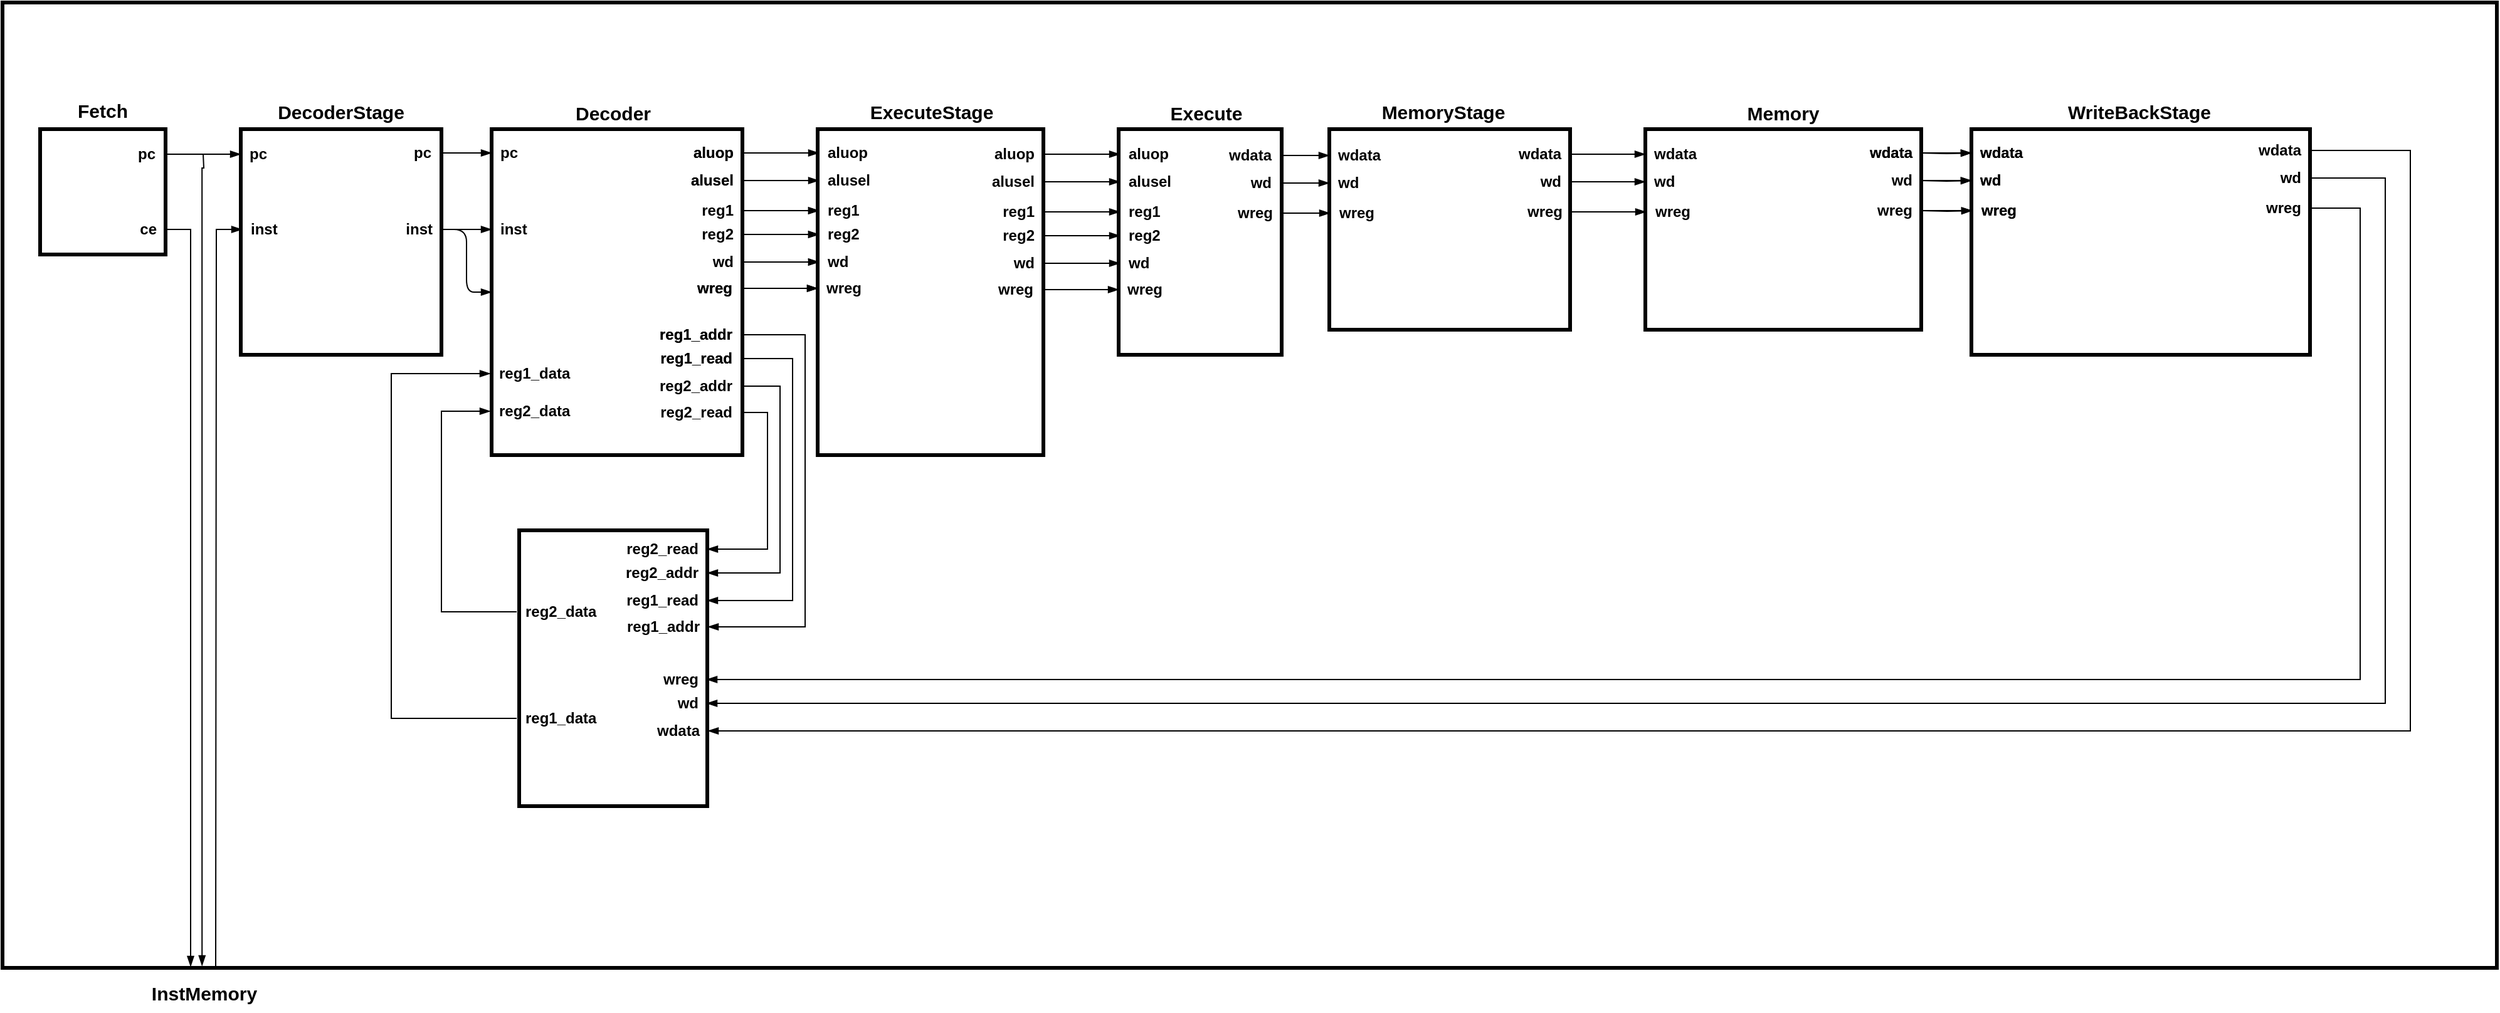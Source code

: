<mxfile>
    <diagram id="Fbh0Pr7zhVWQmWneBdYl" name="第 1 页">
        <mxGraphModel dx="1055" dy="494" grid="1" gridSize="10" guides="1" tooltips="1" connect="1" arrows="1" fold="1" page="1" pageScale="1" pageWidth="1169" pageHeight="827" background="#ffffff" math="0" shadow="0">
            <root>
                <mxCell id="0"/>
                <mxCell id="1" parent="0"/>
                <mxCell id="2" value="" style="rounded=0;whiteSpace=wrap;html=1;fillColor=none;strokeColor=#000000;strokeWidth=3;movable=0;resizable=0;rotatable=0;deletable=0;editable=0;connectable=0;" parent="1" vertex="1">
                    <mxGeometry x="50" y="19" width="1989" height="770" as="geometry"/>
                </mxCell>
                <mxCell id="3" value="" style="rounded=0;whiteSpace=wrap;html=1;fillColor=none;strokeColor=#000000;strokeWidth=3;movable=0;resizable=0;rotatable=0;deletable=0;editable=0;connectable=0;" parent="1" vertex="1">
                    <mxGeometry x="80" y="120" width="100" height="100" as="geometry"/>
                </mxCell>
                <mxCell id="4" value="" style="rounded=0;whiteSpace=wrap;html=1;strokeColor=#000000;strokeWidth=3;fillColor=none;movable=0;resizable=0;rotatable=0;deletable=0;editable=0;connectable=0;" parent="1" vertex="1">
                    <mxGeometry x="240" y="120" width="160" height="180" as="geometry"/>
                </mxCell>
                <mxCell id="46" value="" style="edgeStyle=orthogonalEdgeStyle;html=1;startArrow=blockThin;startFill=1;endArrow=none;endFill=0;" edge="1" parent="1" source="5" target="27">
                    <mxGeometry relative="1" as="geometry"/>
                </mxCell>
                <mxCell id="5" value="" style="rounded=0;whiteSpace=wrap;html=1;strokeColor=#000000;strokeWidth=3;fillColor=none;movable=0;resizable=0;rotatable=0;deletable=0;editable=0;connectable=0;" parent="1" vertex="1">
                    <mxGeometry x="440" y="120" width="200" height="260" as="geometry"/>
                </mxCell>
                <mxCell id="6" value="" style="rounded=0;whiteSpace=wrap;html=1;strokeColor=#000000;strokeWidth=3;fillColor=none;movable=0;resizable=0;rotatable=0;deletable=0;editable=0;connectable=0;" parent="1" vertex="1">
                    <mxGeometry x="462" y="440" width="150" height="220" as="geometry"/>
                </mxCell>
                <mxCell id="7" value="" style="rounded=0;whiteSpace=wrap;html=1;strokeColor=#000000;strokeWidth=3;fillColor=none;movable=0;resizable=0;rotatable=0;deletable=0;editable=0;connectable=0;" parent="1" vertex="1">
                    <mxGeometry x="700" y="120" width="180" height="260" as="geometry"/>
                </mxCell>
                <mxCell id="8" value="" style="rounded=0;whiteSpace=wrap;html=1;strokeColor=#000000;strokeWidth=3;fillColor=none;" parent="1" vertex="1">
                    <mxGeometry x="940" y="120" width="130" height="180" as="geometry"/>
                </mxCell>
                <mxCell id="9" value="" style="rounded=0;whiteSpace=wrap;html=1;strokeColor=#000000;strokeWidth=3;fillColor=none;movable=0;resizable=0;rotatable=0;deletable=0;editable=0;connectable=0;" parent="1" vertex="1">
                    <mxGeometry x="1360" y="120" width="220" height="160" as="geometry"/>
                </mxCell>
                <mxCell id="10" value="" style="rounded=0;whiteSpace=wrap;html=1;strokeColor=#000000;strokeWidth=3;fillColor=none;movable=0;resizable=0;rotatable=0;deletable=0;editable=0;connectable=0;" parent="1" vertex="1">
                    <mxGeometry x="1620" y="120" width="270" height="180" as="geometry"/>
                </mxCell>
                <mxCell id="11" value="pc" style="text;html=1;strokeColor=none;fillColor=none;align=right;verticalAlign=middle;whiteSpace=wrap;rounded=0;strokeWidth=3;fontColor=#000000;fontStyle=1;spacing=2;spacingRight=5;movable=0;resizable=0;rotatable=0;deletable=0;editable=0;connectable=0;" parent="1" vertex="1">
                    <mxGeometry x="119" y="125" width="60" height="30" as="geometry"/>
                </mxCell>
                <mxCell id="51" style="edgeStyle=orthogonalEdgeStyle;html=1;startArrow=none;startFill=0;endArrow=blockThin;endFill=1;strokeColor=#000000;rounded=0;fontSize=15;fontColor=#000000;movable=0;resizable=0;rotatable=0;deletable=0;editable=0;connectable=0;" edge="1" parent="1" source="12">
                    <mxGeometry relative="1" as="geometry">
                        <mxPoint x="200" y="788" as="targetPoint"/>
                        <Array as="points">
                            <mxPoint x="200" y="200"/>
                            <mxPoint x="200" y="788"/>
                        </Array>
                    </mxGeometry>
                </mxCell>
                <mxCell id="12" value="ce" style="text;html=1;strokeColor=none;fillColor=none;align=right;verticalAlign=middle;whiteSpace=wrap;rounded=0;strokeWidth=3;fontColor=#000000;fontStyle=1;spacing=2;spacingRight=5;movable=0;resizable=0;rotatable=0;deletable=0;editable=0;connectable=0;" parent="1" vertex="1">
                    <mxGeometry x="120" y="185" width="60" height="30" as="geometry"/>
                </mxCell>
                <mxCell id="14" value="Fetch" style="text;html=1;strokeColor=none;fillColor=none;align=center;verticalAlign=middle;whiteSpace=wrap;rounded=0;strokeWidth=3;fontColor=#000000;fontFamily=Helvetica;fontSize=15;fontStyle=1;movable=0;resizable=0;rotatable=0;deletable=0;editable=0;connectable=0;" parent="1" vertex="1">
                    <mxGeometry x="100" y="90" width="60" height="30" as="geometry"/>
                </mxCell>
                <mxCell id="16" value="inst" style="text;html=1;strokeColor=none;fillColor=none;align=left;verticalAlign=middle;whiteSpace=wrap;rounded=0;strokeWidth=3;fontColor=#000000;fontStyle=1;spacingLeft=5;movable=1;resizable=1;rotatable=1;deletable=1;editable=1;connectable=1;" parent="1" vertex="1">
                    <mxGeometry x="241" y="185" width="60" height="30" as="geometry"/>
                </mxCell>
                <mxCell id="18" value="" style="endArrow=blockThin;html=1;fontFamily=Helvetica;fontSize=15;fontColor=#000000;strokeColor=#000000;rounded=0;endFill=1;entryX=0;entryY=0.5;entryDx=0;entryDy=0;edgeStyle=orthogonalEdgeStyle;movable=0;resizable=0;rotatable=0;deletable=0;editable=0;connectable=0;" parent="1" source="11" edge="1" target="26">
                    <mxGeometry width="50" height="50" relative="1" as="geometry">
                        <mxPoint x="200" y="190" as="sourcePoint"/>
                        <mxPoint x="240" y="140" as="targetPoint"/>
                    </mxGeometry>
                </mxCell>
                <mxCell id="26" value="pc" style="text;html=1;strokeColor=none;fillColor=none;align=left;verticalAlign=middle;whiteSpace=wrap;rounded=0;strokeWidth=3;fontColor=#000000;fontStyle=1;spacingLeft=5;movable=0;resizable=0;rotatable=0;deletable=0;editable=0;connectable=0;" parent="1" vertex="1">
                    <mxGeometry x="240" y="125" width="60" height="30" as="geometry"/>
                </mxCell>
                <mxCell id="27" value="inst" style="text;html=1;strokeColor=none;fillColor=none;align=right;verticalAlign=middle;whiteSpace=wrap;rounded=0;strokeWidth=3;fontColor=#000000;fontStyle=1;spacingRight=5;movable=0;resizable=0;rotatable=0;deletable=0;editable=0;connectable=0;" parent="1" vertex="1">
                    <mxGeometry x="340" y="185" width="60" height="30" as="geometry"/>
                </mxCell>
                <mxCell id="28" value="pc" style="text;html=1;strokeColor=none;fillColor=none;align=right;verticalAlign=middle;whiteSpace=wrap;rounded=0;strokeWidth=3;fontColor=#000000;fontStyle=1;spacingRight=5;movable=0;resizable=0;rotatable=0;deletable=0;editable=0;connectable=0;" parent="1" vertex="1">
                    <mxGeometry x="339" y="124" width="60" height="30" as="geometry"/>
                </mxCell>
                <mxCell id="29" value="inst" style="text;html=1;strokeColor=none;fillColor=none;align=left;verticalAlign=middle;whiteSpace=wrap;rounded=0;strokeWidth=3;fontColor=#000000;fontStyle=1;spacingLeft=5;movable=0;resizable=0;rotatable=0;deletable=0;editable=0;connectable=0;" parent="1" vertex="1">
                    <mxGeometry x="440" y="185" width="60" height="30" as="geometry"/>
                </mxCell>
                <mxCell id="30" value="pc" style="text;html=1;strokeColor=none;fillColor=none;align=left;verticalAlign=middle;whiteSpace=wrap;rounded=0;strokeWidth=3;fontColor=#000000;fontStyle=1;spacingLeft=5;movable=0;resizable=0;rotatable=0;deletable=0;editable=0;connectable=0;" parent="1" vertex="1">
                    <mxGeometry x="440" y="124" width="60" height="30" as="geometry"/>
                </mxCell>
                <mxCell id="31" value="" style="endArrow=blockThin;html=1;rounded=0;strokeColor=#000000;fontFamily=Helvetica;fontSize=15;fontColor=#000000;endFill=1;edgeStyle=orthogonalEdgeStyle;movable=0;resizable=0;rotatable=0;deletable=0;editable=0;connectable=0;" parent="1" source="28" target="30" edge="1">
                    <mxGeometry width="50" height="50" relative="1" as="geometry">
                        <mxPoint x="410" y="140" as="sourcePoint"/>
                        <mxPoint x="410" y="180" as="targetPoint"/>
                    </mxGeometry>
                </mxCell>
                <mxCell id="33" value="" style="endArrow=blockThin;html=1;rounded=0;strokeColor=#000000;fontFamily=Helvetica;fontSize=15;fontColor=#000000;endFill=1;edgeStyle=orthogonalEdgeStyle;movable=0;resizable=0;rotatable=0;deletable=0;editable=0;connectable=0;" parent="1" source="27" target="29" edge="1">
                    <mxGeometry width="50" height="50" relative="1" as="geometry">
                        <mxPoint x="420" y="190" as="sourcePoint"/>
                        <mxPoint x="420" y="230" as="targetPoint"/>
                    </mxGeometry>
                </mxCell>
                <mxCell id="35" value="" style="endArrow=none;html=1;rounded=0;strokeColor=#000000;fontFamily=Helvetica;fontSize=15;fontColor=#000000;endFill=0;edgeStyle=orthogonalEdgeStyle;startArrow=blockThin;startFill=1;movable=0;resizable=0;rotatable=0;deletable=0;editable=0;connectable=0;" edge="1" parent="1" source="16">
                    <mxGeometry width="50" height="50" relative="1" as="geometry">
                        <mxPoint x="220" y="750" as="sourcePoint"/>
                        <mxPoint x="220" y="790" as="targetPoint"/>
                    </mxGeometry>
                </mxCell>
                <mxCell id="36" value="DecoderStage" style="text;html=1;strokeColor=none;fillColor=none;align=center;verticalAlign=middle;whiteSpace=wrap;rounded=0;strokeWidth=3;fontColor=#000000;fontFamily=Helvetica;fontSize=15;fontStyle=1;movable=0;resizable=0;rotatable=0;deletable=0;editable=0;connectable=0;" vertex="1" parent="1">
                    <mxGeometry x="290" y="91" width="60" height="30" as="geometry"/>
                </mxCell>
                <mxCell id="37" value="Decoder" style="text;html=1;strokeColor=none;fillColor=none;align=center;verticalAlign=middle;whiteSpace=wrap;rounded=0;strokeWidth=3;fontColor=#000000;fontFamily=Helvetica;fontSize=15;fontStyle=1;movable=0;resizable=0;rotatable=0;deletable=0;editable=0;connectable=0;" vertex="1" parent="1">
                    <mxGeometry x="507" y="92" width="60" height="30" as="geometry"/>
                </mxCell>
                <mxCell id="38" value="reg1_data" style="text;html=1;strokeColor=none;fillColor=none;align=left;verticalAlign=middle;whiteSpace=wrap;rounded=0;strokeWidth=3;fontColor=#000000;fontStyle=1;spacingLeft=5;movable=0;resizable=0;rotatable=0;deletable=0;editable=0;connectable=0;" vertex="1" parent="1">
                    <mxGeometry x="439" y="300" width="60" height="30" as="geometry"/>
                </mxCell>
                <mxCell id="41" value="reg2_data" style="text;html=1;strokeColor=none;fillColor=none;align=left;verticalAlign=middle;whiteSpace=wrap;rounded=0;strokeWidth=3;fontColor=#000000;fontStyle=1;spacingLeft=5;movable=0;resizable=0;rotatable=0;deletable=0;editable=0;connectable=0;" vertex="1" parent="1">
                    <mxGeometry x="439" y="330" width="60" height="30" as="geometry"/>
                </mxCell>
                <mxCell id="42" value="reg1_data" style="text;html=1;strokeColor=none;fillColor=none;align=left;verticalAlign=middle;whiteSpace=wrap;rounded=0;strokeWidth=3;fontColor=#000000;fontStyle=1;spacingLeft=5;movable=0;resizable=0;rotatable=0;deletable=0;editable=0;connectable=0;" vertex="1" parent="1">
                    <mxGeometry x="460" y="575" width="60" height="30" as="geometry"/>
                </mxCell>
                <mxCell id="43" value="reg2_data" style="text;html=1;strokeColor=none;fillColor=none;align=left;verticalAlign=middle;whiteSpace=wrap;rounded=0;strokeWidth=3;fontColor=#000000;fontStyle=1;spacingLeft=5;movable=0;resizable=0;rotatable=0;deletable=0;editable=0;connectable=0;" vertex="1" parent="1">
                    <mxGeometry x="460" y="490" width="60" height="30" as="geometry"/>
                </mxCell>
                <mxCell id="44" value="" style="endArrow=blockThin;html=1;rounded=0;strokeColor=#000000;fontFamily=Helvetica;fontSize=15;fontColor=#000000;endFill=1;edgeStyle=orthogonalEdgeStyle;entryX=0;entryY=0.5;entryDx=0;entryDy=0;exitX=0;exitY=0.5;exitDx=0;exitDy=0;movable=0;resizable=0;rotatable=0;deletable=0;editable=0;connectable=0;" edge="1" parent="1" source="42" target="38">
                    <mxGeometry width="50" height="50" relative="1" as="geometry">
                        <mxPoint x="400" y="460" as="sourcePoint"/>
                        <mxPoint x="400" y="500" as="targetPoint"/>
                        <Array as="points">
                            <mxPoint x="360" y="590"/>
                            <mxPoint x="360" y="315"/>
                        </Array>
                    </mxGeometry>
                </mxCell>
                <mxCell id="45" value="" style="endArrow=blockThin;html=1;rounded=0;strokeColor=#000000;fontFamily=Helvetica;fontSize=15;fontColor=#000000;endFill=1;edgeStyle=orthogonalEdgeStyle;exitX=0;exitY=0.5;exitDx=0;exitDy=0;entryX=0;entryY=0.5;entryDx=0;entryDy=0;movable=0;resizable=0;rotatable=0;deletable=0;editable=0;connectable=0;" edge="1" parent="1" source="43" target="41">
                    <mxGeometry width="50" height="50" relative="1" as="geometry">
                        <mxPoint x="420" y="450" as="sourcePoint"/>
                        <mxPoint x="420" y="490" as="targetPoint"/>
                        <Array as="points">
                            <mxPoint x="400" y="505"/>
                            <mxPoint x="400" y="345"/>
                        </Array>
                    </mxGeometry>
                </mxCell>
                <mxCell id="52" value="InstMemory" style="text;html=1;strokeColor=none;fillColor=none;align=center;verticalAlign=middle;whiteSpace=wrap;rounded=0;strokeWidth=3;fontColor=#000000;fontFamily=Helvetica;fontSize=15;fontStyle=1" vertex="1" parent="1">
                    <mxGeometry x="181" y="794" width="60" height="30" as="geometry"/>
                </mxCell>
                <mxCell id="66" style="edgeStyle=orthogonalEdgeStyle;rounded=0;html=1;entryX=0;entryY=0.5;entryDx=0;entryDy=0;strokeColor=#000000;startArrow=none;startFill=0;endArrow=blockThin;endFill=1;movable=0;resizable=0;rotatable=0;deletable=0;editable=0;connectable=0;" edge="1" parent="1" source="54" target="60">
                    <mxGeometry relative="1" as="geometry"/>
                </mxCell>
                <mxCell id="54" value="aluop" style="text;html=1;strokeColor=none;fillColor=none;align=right;verticalAlign=middle;whiteSpace=wrap;rounded=0;strokeWidth=3;fontColor=#000000;fontStyle=1;spacingLeft=5;movable=1;resizable=1;rotatable=1;deletable=1;editable=1;connectable=1;spacingRight=5;" vertex="1" parent="1">
                    <mxGeometry x="580" y="124" width="60" height="30" as="geometry"/>
                </mxCell>
                <mxCell id="67" style="edgeStyle=orthogonalEdgeStyle;rounded=0;html=1;entryX=0;entryY=0.5;entryDx=0;entryDy=0;strokeColor=#000000;startArrow=none;startFill=0;endArrow=blockThin;endFill=1;movable=0;resizable=0;rotatable=0;deletable=0;editable=0;connectable=0;" edge="1" parent="1" source="55" target="61">
                    <mxGeometry relative="1" as="geometry"/>
                </mxCell>
                <mxCell id="55" value="alusel" style="text;html=1;strokeColor=none;fillColor=none;align=right;verticalAlign=middle;whiteSpace=wrap;rounded=0;strokeWidth=3;fontColor=#000000;fontStyle=1;spacingLeft=5;movable=1;resizable=1;rotatable=1;deletable=1;editable=1;connectable=1;spacingRight=5;" vertex="1" parent="1">
                    <mxGeometry x="580" y="146" width="60" height="30" as="geometry"/>
                </mxCell>
                <mxCell id="68" style="edgeStyle=orthogonalEdgeStyle;rounded=0;html=1;exitX=1;exitY=0.5;exitDx=0;exitDy=0;entryX=0;entryY=0.5;entryDx=0;entryDy=0;strokeColor=#000000;startArrow=none;startFill=0;endArrow=blockThin;endFill=1;" edge="1" parent="1" source="56" target="62">
                    <mxGeometry relative="1" as="geometry"/>
                </mxCell>
                <mxCell id="70" style="edgeStyle=orthogonalEdgeStyle;rounded=0;html=1;entryX=0;entryY=0.5;entryDx=0;entryDy=0;strokeColor=#000000;startArrow=none;startFill=0;endArrow=blockThin;endFill=1;" edge="1" parent="1" source="57" target="63">
                    <mxGeometry relative="1" as="geometry"/>
                </mxCell>
                <mxCell id="71" style="edgeStyle=orthogonalEdgeStyle;rounded=0;html=1;entryX=0;entryY=0.5;entryDx=0;entryDy=0;strokeColor=#000000;startArrow=none;startFill=0;endArrow=blockThin;endFill=1;" edge="1" parent="1" source="58" target="64">
                    <mxGeometry relative="1" as="geometry"/>
                </mxCell>
                <mxCell id="72" style="edgeStyle=orthogonalEdgeStyle;rounded=0;html=1;entryX=0;entryY=0.5;entryDx=0;entryDy=0;strokeColor=#000000;startArrow=none;startFill=0;endArrow=blockThin;endFill=1;" edge="1" parent="1" source="59" target="65">
                    <mxGeometry relative="1" as="geometry"/>
                </mxCell>
                <mxCell id="59" value="wreg" style="text;html=1;strokeColor=none;fillColor=none;align=right;verticalAlign=middle;whiteSpace=wrap;rounded=0;strokeWidth=3;fontColor=#000000;fontStyle=1;spacingLeft=5;movable=1;resizable=1;rotatable=1;deletable=1;editable=1;connectable=1;spacingRight=5;" vertex="1" parent="1">
                    <mxGeometry x="579" y="232" width="60" height="30" as="geometry"/>
                </mxCell>
                <mxCell id="76" style="edgeStyle=orthogonalEdgeStyle;rounded=0;html=1;entryX=0;entryY=0.5;entryDx=0;entryDy=0;strokeColor=#000000;startArrow=none;startFill=0;endArrow=blockThin;endFill=1;movable=0;resizable=0;rotatable=0;deletable=0;editable=0;connectable=0;" edge="1" parent="1">
                    <mxGeometry relative="1" as="geometry">
                        <mxPoint x="640" y="226" as="sourcePoint"/>
                        <mxPoint x="701" y="226" as="targetPoint"/>
                    </mxGeometry>
                </mxCell>
                <mxCell id="77" style="edgeStyle=orthogonalEdgeStyle;rounded=0;html=1;entryX=0;entryY=0.5;entryDx=0;entryDy=0;strokeColor=#000000;startArrow=none;startFill=0;endArrow=blockThin;endFill=1;movable=0;resizable=0;rotatable=0;deletable=0;editable=0;connectable=0;" edge="1" parent="1">
                    <mxGeometry relative="1" as="geometry">
                        <mxPoint x="639" y="247" as="sourcePoint"/>
                        <mxPoint x="700" y="247" as="targetPoint"/>
                    </mxGeometry>
                </mxCell>
                <mxCell id="78" style="edgeStyle=orthogonalEdgeStyle;rounded=0;html=1;entryX=0;entryY=0.5;entryDx=0;entryDy=0;strokeColor=#000000;startArrow=none;startFill=0;endArrow=blockThin;endFill=1;movable=0;resizable=0;rotatable=0;deletable=0;editable=0;connectable=0;" edge="1" parent="1">
                    <mxGeometry relative="1" as="geometry">
                        <mxPoint x="640" y="204" as="sourcePoint"/>
                        <mxPoint x="701" y="204" as="targetPoint"/>
                    </mxGeometry>
                </mxCell>
                <mxCell id="79" style="edgeStyle=orthogonalEdgeStyle;rounded=0;html=1;exitX=1;exitY=0.5;exitDx=0;exitDy=0;entryX=0;entryY=0.5;entryDx=0;entryDy=0;strokeColor=#000000;startArrow=none;startFill=0;endArrow=blockThin;endFill=1;movable=0;resizable=0;rotatable=0;deletable=0;editable=0;connectable=0;" edge="1" parent="1">
                    <mxGeometry relative="1" as="geometry">
                        <mxPoint x="640" y="185" as="sourcePoint"/>
                        <mxPoint x="701" y="185" as="targetPoint"/>
                    </mxGeometry>
                </mxCell>
                <mxCell id="87" value="ExecuteStage" style="text;html=1;strokeColor=none;fillColor=none;align=center;verticalAlign=middle;whiteSpace=wrap;rounded=0;strokeWidth=3;fontColor=#000000;fontFamily=Helvetica;fontSize=15;fontStyle=1;movable=0;resizable=0;rotatable=0;deletable=0;editable=0;connectable=0;" vertex="1" parent="1">
                    <mxGeometry x="761" y="91" width="60" height="30" as="geometry"/>
                </mxCell>
                <mxCell id="88" value="" style="endArrow=blockThin;html=1;rounded=0;strokeColor=#000000;fontFamily=Helvetica;fontSize=15;fontColor=#000000;endFill=1;edgeStyle=orthogonalEdgeStyle;entryX=0.08;entryY=0.998;entryDx=0;entryDy=0;entryPerimeter=0;movable=0;resizable=0;rotatable=0;deletable=0;editable=0;connectable=0;" edge="1" parent="1" target="2">
                    <mxGeometry width="50" height="50" relative="1" as="geometry">
                        <mxPoint x="210" y="140" as="sourcePoint"/>
                        <mxPoint x="210" y="780" as="targetPoint"/>
                    </mxGeometry>
                </mxCell>
                <mxCell id="106" style="edgeStyle=orthogonalEdgeStyle;rounded=0;html=1;entryX=0;entryY=0.5;entryDx=0;entryDy=0;strokeColor=#000000;startArrow=none;startFill=0;endArrow=blockThin;endFill=1;movable=0;resizable=0;rotatable=0;deletable=0;editable=0;connectable=0;" edge="1" parent="1" source="94" target="99">
                    <mxGeometry relative="1" as="geometry"/>
                </mxCell>
                <mxCell id="107" style="edgeStyle=orthogonalEdgeStyle;rounded=0;html=1;entryX=0;entryY=0.5;entryDx=0;entryDy=0;strokeColor=#000000;startArrow=none;startFill=0;endArrow=blockThin;endFill=1;movable=0;resizable=0;rotatable=0;deletable=0;editable=0;connectable=0;" edge="1" parent="1" source="96" target="100">
                    <mxGeometry relative="1" as="geometry"/>
                </mxCell>
                <mxCell id="108" style="edgeStyle=orthogonalEdgeStyle;rounded=0;html=1;entryX=0;entryY=0.5;entryDx=0;entryDy=0;strokeColor=#000000;startArrow=none;startFill=0;endArrow=blockThin;endFill=1;movable=0;resizable=0;rotatable=0;deletable=0;editable=0;connectable=0;" edge="1" parent="1" source="91" target="101">
                    <mxGeometry relative="1" as="geometry"/>
                </mxCell>
                <mxCell id="109" style="edgeStyle=orthogonalEdgeStyle;rounded=0;html=1;entryX=0;entryY=0.5;entryDx=0;entryDy=0;strokeColor=#000000;startArrow=none;startFill=0;endArrow=blockThin;endFill=1;movable=0;resizable=0;rotatable=0;deletable=0;editable=0;connectable=0;" edge="1" parent="1" source="92" target="102">
                    <mxGeometry relative="1" as="geometry"/>
                </mxCell>
                <mxCell id="110" style="edgeStyle=orthogonalEdgeStyle;rounded=0;html=1;entryX=0;entryY=0.5;entryDx=0;entryDy=0;strokeColor=#000000;startArrow=none;startFill=0;endArrow=blockThin;endFill=1;movable=0;resizable=0;rotatable=0;deletable=0;editable=0;connectable=0;" edge="1" parent="1" source="93" target="103">
                    <mxGeometry relative="1" as="geometry"/>
                </mxCell>
                <mxCell id="111" style="edgeStyle=orthogonalEdgeStyle;rounded=0;html=1;entryX=0;entryY=0.5;entryDx=0;entryDy=0;strokeColor=#000000;startArrow=none;startFill=0;endArrow=blockThin;endFill=1;movable=0;resizable=0;rotatable=0;deletable=0;editable=0;connectable=0;" edge="1" parent="1" source="95" target="104">
                    <mxGeometry relative="1" as="geometry"/>
                </mxCell>
                <mxCell id="112" value="Execute" style="text;html=1;strokeColor=none;fillColor=none;align=center;verticalAlign=middle;whiteSpace=wrap;rounded=0;strokeWidth=3;fontColor=#000000;fontFamily=Helvetica;fontSize=15;fontStyle=1;movable=0;resizable=0;rotatable=0;deletable=0;editable=0;connectable=0;" vertex="1" parent="1">
                    <mxGeometry x="980" y="92" width="60" height="30" as="geometry"/>
                </mxCell>
                <mxCell id="56" value="reg1" style="text;html=1;strokeColor=none;fillColor=none;align=right;verticalAlign=middle;whiteSpace=wrap;rounded=0;strokeWidth=3;fontColor=#000000;fontStyle=1;spacingLeft=5;movable=0;resizable=0;rotatable=0;deletable=0;editable=0;connectable=0;spacingRight=5;" vertex="1" parent="1">
                    <mxGeometry x="580" y="170" width="60" height="30" as="geometry"/>
                </mxCell>
                <mxCell id="57" value="reg2" style="text;html=1;strokeColor=none;fillColor=none;align=right;verticalAlign=middle;whiteSpace=wrap;rounded=0;strokeWidth=3;fontColor=#000000;fontStyle=1;spacingLeft=5;movable=0;resizable=0;rotatable=0;deletable=0;editable=0;connectable=0;spacingRight=5;" vertex="1" parent="1">
                    <mxGeometry x="580" y="189" width="60" height="30" as="geometry"/>
                </mxCell>
                <mxCell id="58" value="wd" style="text;html=1;strokeColor=none;fillColor=none;align=right;verticalAlign=middle;whiteSpace=wrap;rounded=0;strokeWidth=3;fontColor=#000000;fontStyle=1;spacingLeft=5;movable=0;resizable=0;rotatable=0;deletable=0;editable=0;connectable=0;spacingRight=5;" vertex="1" parent="1">
                    <mxGeometry x="580" y="211" width="60" height="30" as="geometry"/>
                </mxCell>
                <mxCell id="73" value="aluop" style="text;html=1;strokeColor=none;fillColor=none;align=right;verticalAlign=middle;whiteSpace=wrap;rounded=0;strokeWidth=3;fontColor=#000000;fontStyle=1;spacingLeft=5;movable=0;resizable=0;rotatable=0;deletable=0;editable=0;connectable=0;spacingRight=5;" vertex="1" parent="1">
                    <mxGeometry x="579.5" y="124" width="60" height="30" as="geometry"/>
                </mxCell>
                <mxCell id="74" value="wreg" style="text;html=1;strokeColor=none;fillColor=none;align=right;verticalAlign=middle;whiteSpace=wrap;rounded=0;strokeWidth=3;fontColor=#000000;fontStyle=1;spacingLeft=5;movable=0;resizable=0;rotatable=0;deletable=0;editable=0;connectable=0;spacingRight=5;" vertex="1" parent="1">
                    <mxGeometry x="578.5" y="232" width="60" height="30" as="geometry"/>
                </mxCell>
                <mxCell id="75" value="alusel" style="text;html=1;strokeColor=none;fillColor=none;align=right;verticalAlign=middle;whiteSpace=wrap;rounded=0;strokeWidth=3;fontColor=#000000;fontStyle=1;spacingLeft=5;movable=0;resizable=0;rotatable=0;deletable=0;editable=0;connectable=0;spacingRight=5;" vertex="1" parent="1">
                    <mxGeometry x="579.5" y="146" width="60" height="30" as="geometry"/>
                </mxCell>
                <mxCell id="60" value="aluop" style="text;html=1;strokeColor=none;fillColor=none;align=left;verticalAlign=middle;whiteSpace=wrap;rounded=0;strokeWidth=3;fontColor=#000000;fontStyle=1;spacingLeft=5;movable=0;resizable=0;rotatable=0;deletable=0;editable=0;connectable=0;spacingRight=5;" vertex="1" parent="1">
                    <mxGeometry x="701" y="124" width="60" height="30" as="geometry"/>
                </mxCell>
                <mxCell id="61" value="alusel" style="text;html=1;strokeColor=none;fillColor=none;align=left;verticalAlign=middle;whiteSpace=wrap;rounded=0;strokeWidth=3;fontColor=#000000;fontStyle=1;spacingLeft=5;movable=0;resizable=0;rotatable=0;deletable=0;editable=0;connectable=0;spacingRight=5;" vertex="1" parent="1">
                    <mxGeometry x="701" y="146" width="60" height="30" as="geometry"/>
                </mxCell>
                <mxCell id="62" value="reg1" style="text;html=1;strokeColor=none;fillColor=none;align=left;verticalAlign=middle;whiteSpace=wrap;rounded=0;strokeWidth=3;fontColor=#000000;fontStyle=1;spacingLeft=5;movable=0;resizable=0;rotatable=0;deletable=0;editable=0;connectable=0;spacingRight=5;" vertex="1" parent="1">
                    <mxGeometry x="701" y="170" width="60" height="30" as="geometry"/>
                </mxCell>
                <mxCell id="63" value="reg2" style="text;html=1;strokeColor=none;fillColor=none;align=left;verticalAlign=middle;whiteSpace=wrap;rounded=0;strokeWidth=3;fontColor=#000000;fontStyle=1;spacingLeft=5;movable=0;resizable=0;rotatable=0;deletable=0;editable=0;connectable=0;spacingRight=5;" vertex="1" parent="1">
                    <mxGeometry x="701" y="189" width="60" height="30" as="geometry"/>
                </mxCell>
                <mxCell id="64" value="wd" style="text;html=1;strokeColor=none;fillColor=none;align=left;verticalAlign=middle;whiteSpace=wrap;rounded=0;strokeWidth=3;fontColor=#000000;fontStyle=1;spacingLeft=5;movable=0;resizable=0;rotatable=0;deletable=0;editable=0;connectable=0;spacingRight=5;" vertex="1" parent="1">
                    <mxGeometry x="701" y="211" width="60" height="30" as="geometry"/>
                </mxCell>
                <mxCell id="65" value="wreg" style="text;html=1;strokeColor=none;fillColor=none;align=left;verticalAlign=middle;whiteSpace=wrap;rounded=0;strokeWidth=3;fontColor=#000000;fontStyle=1;spacingLeft=5;movable=0;resizable=0;rotatable=0;deletable=0;editable=0;connectable=0;spacingRight=5;" vertex="1" parent="1">
                    <mxGeometry x="700" y="232" width="60" height="30" as="geometry"/>
                </mxCell>
                <mxCell id="99" value="aluop" style="text;html=1;strokeColor=none;fillColor=none;align=left;verticalAlign=middle;whiteSpace=wrap;rounded=0;strokeWidth=3;fontColor=#000000;fontStyle=1;spacingLeft=5;movable=0;resizable=0;rotatable=0;deletable=0;editable=0;connectable=0;spacingRight=5;" vertex="1" parent="1">
                    <mxGeometry x="941" y="125" width="60" height="30" as="geometry"/>
                </mxCell>
                <mxCell id="100" value="alusel" style="text;html=1;strokeColor=none;fillColor=none;align=left;verticalAlign=middle;whiteSpace=wrap;rounded=0;strokeWidth=3;fontColor=#000000;fontStyle=1;spacingLeft=5;movable=0;resizable=0;rotatable=0;deletable=0;editable=0;connectable=0;spacingRight=5;" vertex="1" parent="1">
                    <mxGeometry x="941" y="147" width="60" height="30" as="geometry"/>
                </mxCell>
                <mxCell id="101" value="reg1" style="text;html=1;strokeColor=none;fillColor=none;align=left;verticalAlign=middle;whiteSpace=wrap;rounded=0;strokeWidth=3;fontColor=#000000;fontStyle=1;spacingLeft=5;movable=0;resizable=0;rotatable=0;deletable=0;editable=0;connectable=0;spacingRight=5;" vertex="1" parent="1">
                    <mxGeometry x="941" y="171" width="60" height="30" as="geometry"/>
                </mxCell>
                <mxCell id="102" value="reg2" style="text;html=1;strokeColor=none;fillColor=none;align=left;verticalAlign=middle;whiteSpace=wrap;rounded=0;strokeWidth=3;fontColor=#000000;fontStyle=1;spacingLeft=5;movable=0;resizable=0;rotatable=0;deletable=0;editable=0;connectable=0;spacingRight=5;" vertex="1" parent="1">
                    <mxGeometry x="941" y="190" width="60" height="30" as="geometry"/>
                </mxCell>
                <mxCell id="103" value="wd" style="text;html=1;strokeColor=none;fillColor=none;align=left;verticalAlign=middle;whiteSpace=wrap;rounded=0;strokeWidth=3;fontColor=#000000;fontStyle=1;spacingLeft=5;movable=0;resizable=0;rotatable=0;deletable=0;editable=0;connectable=0;spacingRight=5;" vertex="1" parent="1">
                    <mxGeometry x="941" y="212" width="60" height="30" as="geometry"/>
                </mxCell>
                <mxCell id="104" value="wreg" style="text;html=1;strokeColor=none;fillColor=none;align=left;verticalAlign=middle;whiteSpace=wrap;rounded=0;strokeWidth=3;fontColor=#000000;fontStyle=1;spacingLeft=5;movable=0;resizable=0;rotatable=0;deletable=0;editable=0;connectable=0;spacingRight=5;" vertex="1" parent="1">
                    <mxGeometry x="940" y="233" width="60" height="30" as="geometry"/>
                </mxCell>
                <mxCell id="91" value="reg1" style="text;html=1;strokeColor=none;fillColor=none;align=right;verticalAlign=middle;whiteSpace=wrap;rounded=0;strokeWidth=3;fontColor=#000000;fontStyle=1;spacingLeft=5;movable=0;resizable=0;rotatable=0;deletable=0;editable=0;connectable=0;spacingRight=5;" vertex="1" parent="1">
                    <mxGeometry x="820" y="171" width="60" height="30" as="geometry"/>
                </mxCell>
                <mxCell id="92" value="reg2" style="text;html=1;strokeColor=none;fillColor=none;align=right;verticalAlign=middle;whiteSpace=wrap;rounded=0;strokeWidth=3;fontColor=#000000;fontStyle=1;spacingLeft=5;movable=0;resizable=0;rotatable=0;deletable=0;editable=0;connectable=0;spacingRight=5;" vertex="1" parent="1">
                    <mxGeometry x="820" y="190" width="60" height="30" as="geometry"/>
                </mxCell>
                <mxCell id="93" value="wd" style="text;html=1;strokeColor=none;fillColor=none;align=right;verticalAlign=middle;whiteSpace=wrap;rounded=0;strokeWidth=3;fontColor=#000000;fontStyle=1;spacingLeft=5;movable=0;resizable=0;rotatable=0;deletable=0;editable=0;connectable=0;spacingRight=5;" vertex="1" parent="1">
                    <mxGeometry x="820" y="212" width="60" height="30" as="geometry"/>
                </mxCell>
                <mxCell id="94" value="aluop" style="text;html=1;strokeColor=none;fillColor=none;align=right;verticalAlign=middle;whiteSpace=wrap;rounded=0;strokeWidth=3;fontColor=#000000;fontStyle=1;spacingLeft=5;movable=0;resizable=0;rotatable=0;deletable=0;editable=0;connectable=0;spacingRight=5;" vertex="1" parent="1">
                    <mxGeometry x="819.5" y="125" width="60" height="30" as="geometry"/>
                </mxCell>
                <mxCell id="95" value="wreg" style="text;html=1;strokeColor=none;fillColor=none;align=right;verticalAlign=middle;whiteSpace=wrap;rounded=0;strokeWidth=3;fontColor=#000000;fontStyle=1;spacingLeft=5;movable=0;resizable=0;rotatable=0;deletable=0;editable=0;connectable=0;spacingRight=5;" vertex="1" parent="1">
                    <mxGeometry x="818.5" y="233" width="60" height="30" as="geometry"/>
                </mxCell>
                <mxCell id="96" value="alusel" style="text;html=1;strokeColor=none;fillColor=none;align=right;verticalAlign=middle;whiteSpace=wrap;rounded=0;strokeWidth=3;fontColor=#000000;fontStyle=1;spacingLeft=5;movable=0;resizable=0;rotatable=0;deletable=0;editable=0;connectable=0;spacingRight=5;" vertex="1" parent="1">
                    <mxGeometry x="819.5" y="147" width="60" height="30" as="geometry"/>
                </mxCell>
                <mxCell id="118" value="" style="rounded=0;whiteSpace=wrap;html=1;strokeColor=#000000;strokeWidth=3;fillColor=none;" vertex="1" parent="1">
                    <mxGeometry x="1108" y="120" width="192" height="160" as="geometry"/>
                </mxCell>
                <mxCell id="126" style="edgeStyle=orthogonalEdgeStyle;rounded=0;html=1;entryX=0;entryY=0.5;entryDx=0;entryDy=0;strokeColor=#000000;startArrow=none;startFill=0;endArrow=blockThin;endFill=1;movable=0;resizable=0;rotatable=0;deletable=0;editable=0;connectable=0;" edge="1" parent="1" source="113" target="120">
                    <mxGeometry relative="1" as="geometry"/>
                </mxCell>
                <mxCell id="113" value="wreg" style="text;html=1;strokeColor=none;fillColor=none;align=right;verticalAlign=middle;whiteSpace=wrap;rounded=0;strokeWidth=3;fontColor=#000000;fontStyle=1;spacingLeft=5;movable=0;resizable=0;rotatable=0;deletable=0;editable=0;connectable=0;spacingRight=5;" vertex="1" parent="1">
                    <mxGeometry x="1009.5" y="172" width="60" height="30" as="geometry"/>
                </mxCell>
                <mxCell id="124" style="edgeStyle=orthogonalEdgeStyle;rounded=0;html=1;entryX=0;entryY=0.5;entryDx=0;entryDy=0;strokeColor=#000000;startArrow=none;startFill=0;endArrow=blockThin;endFill=1;movable=0;resizable=0;rotatable=0;deletable=0;editable=0;connectable=0;" edge="1" parent="1" source="114" target="121">
                    <mxGeometry relative="1" as="geometry"/>
                </mxCell>
                <mxCell id="114" value="wdata" style="text;html=1;strokeColor=none;fillColor=none;align=right;verticalAlign=middle;whiteSpace=wrap;rounded=0;strokeWidth=3;fontColor=#000000;fontStyle=1;spacingLeft=5;movable=0;resizable=0;rotatable=0;deletable=0;editable=0;connectable=0;spacingRight=5;" vertex="1" parent="1">
                    <mxGeometry x="1009" y="126" width="60" height="30" as="geometry"/>
                </mxCell>
                <mxCell id="125" style="edgeStyle=orthogonalEdgeStyle;rounded=0;html=1;entryX=0;entryY=0.5;entryDx=0;entryDy=0;strokeColor=#000000;startArrow=none;startFill=0;endArrow=blockThin;endFill=1;movable=0;resizable=0;rotatable=0;deletable=0;editable=0;connectable=0;" edge="1" parent="1" source="115" target="122">
                    <mxGeometry relative="1" as="geometry"/>
                </mxCell>
                <mxCell id="115" value="wd" style="text;html=1;strokeColor=none;fillColor=none;align=right;verticalAlign=middle;whiteSpace=wrap;rounded=0;strokeWidth=3;fontColor=#000000;fontStyle=1;spacingLeft=5;movable=0;resizable=0;rotatable=0;deletable=0;editable=0;connectable=0;spacingRight=5;" vertex="1" parent="1">
                    <mxGeometry x="1009" y="148" width="60" height="30" as="geometry"/>
                </mxCell>
                <mxCell id="120" value="wreg" style="text;html=1;strokeColor=none;fillColor=none;align=left;verticalAlign=middle;whiteSpace=wrap;rounded=0;strokeWidth=3;fontColor=#000000;fontStyle=1;spacingLeft=5;movable=0;resizable=0;rotatable=0;deletable=0;editable=0;connectable=0;spacingRight=5;" vertex="1" parent="1">
                    <mxGeometry x="1108.5" y="172" width="60" height="30" as="geometry"/>
                </mxCell>
                <mxCell id="121" value="wdata" style="text;html=1;strokeColor=none;fillColor=none;align=left;verticalAlign=middle;whiteSpace=wrap;rounded=0;strokeWidth=3;fontColor=#000000;fontStyle=1;spacingLeft=5;movable=0;resizable=0;rotatable=0;deletable=0;editable=0;connectable=0;spacingRight=5;" vertex="1" parent="1">
                    <mxGeometry x="1108" y="126" width="60" height="30" as="geometry"/>
                </mxCell>
                <mxCell id="122" value="wd" style="text;html=1;strokeColor=none;fillColor=none;align=left;verticalAlign=middle;whiteSpace=wrap;rounded=0;strokeWidth=3;fontColor=#000000;fontStyle=1;spacingLeft=5;movable=0;resizable=0;rotatable=0;deletable=0;editable=0;connectable=0;spacingRight=5;" vertex="1" parent="1">
                    <mxGeometry x="1108" y="148" width="60" height="30" as="geometry"/>
                </mxCell>
                <mxCell id="129" value="MemoryStage" style="text;html=1;strokeColor=none;fillColor=none;align=center;verticalAlign=middle;whiteSpace=wrap;rounded=0;strokeWidth=3;fontColor=#000000;fontFamily=Helvetica;fontSize=15;fontStyle=1;movable=0;resizable=0;rotatable=0;deletable=0;editable=0;connectable=0;" vertex="1" parent="1">
                    <mxGeometry x="1169" y="91" width="60" height="30" as="geometry"/>
                </mxCell>
                <mxCell id="138" style="edgeStyle=orthogonalEdgeStyle;rounded=0;html=1;entryX=0;entryY=0.5;entryDx=0;entryDy=0;strokeColor=#000000;startArrow=none;startFill=0;endArrow=blockThin;endFill=1;movable=0;resizable=0;rotatable=0;deletable=0;editable=0;connectable=0;" edge="1" parent="1" source="130" target="133">
                    <mxGeometry relative="1" as="geometry"/>
                </mxCell>
                <mxCell id="130" value="wreg" style="text;html=1;strokeColor=none;fillColor=none;align=right;verticalAlign=middle;whiteSpace=wrap;rounded=0;strokeWidth=3;fontColor=#000000;fontStyle=1;spacingLeft=5;movable=0;resizable=0;rotatable=0;deletable=0;editable=0;connectable=0;spacingRight=5;" vertex="1" parent="1">
                    <mxGeometry x="1240.5" y="171" width="60" height="30" as="geometry"/>
                </mxCell>
                <mxCell id="136" style="edgeStyle=orthogonalEdgeStyle;rounded=0;html=1;entryX=0;entryY=0.5;entryDx=0;entryDy=0;strokeColor=#000000;startArrow=none;startFill=0;endArrow=blockThin;endFill=1;movable=0;resizable=0;rotatable=0;deletable=0;editable=0;connectable=0;" edge="1" parent="1" source="131" target="134">
                    <mxGeometry relative="1" as="geometry"/>
                </mxCell>
                <mxCell id="131" value="wdata" style="text;html=1;strokeColor=none;fillColor=none;align=right;verticalAlign=middle;whiteSpace=wrap;rounded=0;strokeWidth=3;fontColor=#000000;fontStyle=1;spacingLeft=5;movable=0;resizable=0;rotatable=0;deletable=0;editable=0;connectable=0;spacingRight=5;" vertex="1" parent="1">
                    <mxGeometry x="1240" y="125" width="60" height="30" as="geometry"/>
                </mxCell>
                <mxCell id="137" style="edgeStyle=orthogonalEdgeStyle;rounded=0;html=1;entryX=0;entryY=0.5;entryDx=0;entryDy=0;strokeColor=#000000;startArrow=none;startFill=0;endArrow=blockThin;endFill=1;movable=0;resizable=0;rotatable=0;deletable=0;editable=0;connectable=0;" edge="1" parent="1" source="132" target="135">
                    <mxGeometry relative="1" as="geometry"/>
                </mxCell>
                <mxCell id="132" value="wd" style="text;html=1;strokeColor=none;fillColor=none;align=right;verticalAlign=middle;whiteSpace=wrap;rounded=0;strokeWidth=3;fontColor=#000000;fontStyle=1;spacingLeft=5;movable=0;resizable=0;rotatable=0;deletable=0;editable=0;connectable=0;spacingRight=5;" vertex="1" parent="1">
                    <mxGeometry x="1240" y="147" width="60" height="30" as="geometry"/>
                </mxCell>
                <mxCell id="133" value="wreg" style="text;html=1;strokeColor=none;fillColor=none;align=left;verticalAlign=middle;whiteSpace=wrap;rounded=0;strokeWidth=3;fontColor=#000000;fontStyle=1;spacingLeft=5;movable=0;resizable=0;rotatable=0;deletable=0;editable=0;connectable=0;spacingRight=5;" vertex="1" parent="1">
                    <mxGeometry x="1360.5" y="171" width="60" height="30" as="geometry"/>
                </mxCell>
                <mxCell id="134" value="wdata" style="text;html=1;strokeColor=none;fillColor=none;align=left;verticalAlign=middle;whiteSpace=wrap;rounded=0;strokeWidth=3;fontColor=#000000;fontStyle=1;spacingLeft=5;movable=0;resizable=0;rotatable=0;deletable=0;editable=0;connectable=0;spacingRight=5;" vertex="1" parent="1">
                    <mxGeometry x="1360" y="125" width="60" height="30" as="geometry"/>
                </mxCell>
                <mxCell id="135" value="wd" style="text;html=1;strokeColor=none;fillColor=none;align=left;verticalAlign=middle;whiteSpace=wrap;rounded=0;strokeWidth=3;fontColor=#000000;fontStyle=1;spacingLeft=5;movable=0;resizable=0;rotatable=0;deletable=0;editable=0;connectable=0;spacingRight=5;" vertex="1" parent="1">
                    <mxGeometry x="1360" y="147" width="60" height="30" as="geometry"/>
                </mxCell>
                <mxCell id="139" value="wreg" style="text;html=1;strokeColor=none;fillColor=none;align=left;verticalAlign=middle;whiteSpace=wrap;rounded=0;strokeWidth=3;fontColor=#000000;fontStyle=1;spacingLeft=5;movable=1;resizable=1;rotatable=1;deletable=1;editable=1;connectable=1;spacingRight=5;" vertex="1" parent="1">
                    <mxGeometry x="1620.5" y="170" width="60" height="30" as="geometry"/>
                </mxCell>
                <mxCell id="140" value="wdata" style="text;html=1;strokeColor=none;fillColor=none;align=left;verticalAlign=middle;whiteSpace=wrap;rounded=0;strokeWidth=3;fontColor=#000000;fontStyle=1;spacingLeft=5;movable=1;resizable=1;rotatable=1;deletable=1;editable=1;connectable=1;spacingRight=5;" vertex="1" parent="1">
                    <mxGeometry x="1620" y="124" width="60" height="30" as="geometry"/>
                </mxCell>
                <mxCell id="141" value="wd" style="text;html=1;strokeColor=none;fillColor=none;align=left;verticalAlign=middle;whiteSpace=wrap;rounded=0;strokeWidth=3;fontColor=#000000;fontStyle=1;spacingLeft=5;movable=1;resizable=1;rotatable=1;deletable=1;editable=1;connectable=1;spacingRight=5;" vertex="1" parent="1">
                    <mxGeometry x="1620" y="146" width="60" height="30" as="geometry"/>
                </mxCell>
                <mxCell id="149" style="edgeStyle=orthogonalEdgeStyle;rounded=0;html=1;entryX=0;entryY=0.5;entryDx=0;entryDy=0;strokeColor=#000000;startArrow=none;startFill=0;endArrow=blockThin;endFill=1;" edge="1" parent="1" source="142" target="139">
                    <mxGeometry relative="1" as="geometry"/>
                </mxCell>
                <mxCell id="142" value="wreg" style="text;html=1;strokeColor=none;fillColor=none;align=right;verticalAlign=middle;whiteSpace=wrap;rounded=0;strokeWidth=3;fontColor=#000000;fontStyle=1;spacingLeft=5;movable=0;resizable=0;rotatable=0;deletable=0;editable=0;connectable=0;spacingRight=5;" vertex="1" parent="1">
                    <mxGeometry x="1520" y="170" width="60" height="30" as="geometry"/>
                </mxCell>
                <mxCell id="147" style="edgeStyle=orthogonalEdgeStyle;rounded=0;html=1;entryX=0;entryY=0.5;entryDx=0;entryDy=0;strokeColor=#000000;startArrow=none;startFill=0;endArrow=blockThin;endFill=1;" edge="1" parent="1" source="143" target="140">
                    <mxGeometry relative="1" as="geometry"/>
                </mxCell>
                <mxCell id="143" value="wdata" style="text;html=1;strokeColor=none;fillColor=none;align=right;verticalAlign=middle;whiteSpace=wrap;rounded=0;strokeWidth=3;fontColor=#000000;fontStyle=1;spacingLeft=5;movable=1;resizable=1;rotatable=1;deletable=1;editable=1;connectable=1;spacingRight=5;" vertex="1" parent="1">
                    <mxGeometry x="1519.5" y="124" width="60" height="30" as="geometry"/>
                </mxCell>
                <mxCell id="148" style="edgeStyle=orthogonalEdgeStyle;rounded=0;html=1;entryX=0;entryY=0.5;entryDx=0;entryDy=0;strokeColor=#000000;startArrow=none;startFill=0;endArrow=blockThin;endFill=1;" edge="1" parent="1" source="144" target="141">
                    <mxGeometry relative="1" as="geometry"/>
                </mxCell>
                <mxCell id="144" value="wd" style="text;html=1;strokeColor=none;fillColor=none;align=right;verticalAlign=middle;whiteSpace=wrap;rounded=0;strokeWidth=3;fontColor=#000000;fontStyle=1;spacingLeft=5;movable=0;resizable=0;rotatable=0;deletable=0;editable=0;connectable=0;spacingRight=5;" vertex="1" parent="1">
                    <mxGeometry x="1519.5" y="146" width="60" height="30" as="geometry"/>
                </mxCell>
                <mxCell id="145" value="Memory" style="text;html=1;strokeColor=none;fillColor=none;align=center;verticalAlign=middle;whiteSpace=wrap;rounded=0;strokeWidth=3;fontColor=#000000;fontFamily=Helvetica;fontSize=15;fontStyle=1;movable=0;resizable=0;rotatable=0;deletable=0;editable=0;connectable=0;" vertex="1" parent="1">
                    <mxGeometry x="1440" y="92" width="60" height="30" as="geometry"/>
                </mxCell>
                <mxCell id="146" value="WriteBackStage" style="text;html=1;strokeColor=none;fillColor=none;align=center;verticalAlign=middle;whiteSpace=wrap;rounded=0;strokeWidth=3;fontColor=#000000;fontFamily=Helvetica;fontSize=15;fontStyle=1;movable=0;resizable=0;rotatable=0;deletable=0;editable=0;connectable=0;" vertex="1" parent="1">
                    <mxGeometry x="1724" y="91" width="60" height="30" as="geometry"/>
                </mxCell>
                <mxCell id="150" value="wdata" style="text;html=1;strokeColor=none;fillColor=none;align=left;verticalAlign=middle;whiteSpace=wrap;rounded=0;strokeWidth=3;fontColor=#000000;fontStyle=1;spacingLeft=5;movable=0;resizable=0;rotatable=0;deletable=0;editable=0;connectable=0;spacingRight=5;" vertex="1" parent="1">
                    <mxGeometry x="1620" y="124" width="60" height="30" as="geometry"/>
                </mxCell>
                <mxCell id="151" value="wd" style="text;html=1;strokeColor=none;fillColor=none;align=left;verticalAlign=middle;whiteSpace=wrap;rounded=0;strokeWidth=3;fontColor=#000000;fontStyle=1;spacingLeft=5;movable=0;resizable=0;rotatable=0;deletable=0;editable=0;connectable=0;spacingRight=5;" vertex="1" parent="1">
                    <mxGeometry x="1620" y="146" width="60" height="30" as="geometry"/>
                </mxCell>
                <mxCell id="152" value="wreg" style="text;html=1;strokeColor=none;fillColor=none;align=left;verticalAlign=middle;whiteSpace=wrap;rounded=0;strokeWidth=3;fontColor=#000000;fontStyle=1;spacingLeft=5;movable=0;resizable=0;rotatable=0;deletable=0;editable=0;connectable=0;spacingRight=5;" vertex="1" parent="1">
                    <mxGeometry x="1620.5" y="170" width="60" height="30" as="geometry"/>
                </mxCell>
                <mxCell id="153" style="edgeStyle=orthogonalEdgeStyle;rounded=0;html=1;entryX=0;entryY=0.5;entryDx=0;entryDy=0;strokeColor=#000000;startArrow=none;startFill=0;endArrow=blockThin;endFill=1;movable=0;resizable=0;rotatable=0;deletable=0;editable=0;connectable=0;" edge="1" target="151" parent="1">
                    <mxGeometry relative="1" as="geometry">
                        <mxPoint x="1579.5" y="161" as="sourcePoint"/>
                    </mxGeometry>
                </mxCell>
                <mxCell id="154" style="edgeStyle=orthogonalEdgeStyle;rounded=0;html=1;entryX=0;entryY=0.5;entryDx=0;entryDy=0;strokeColor=#000000;startArrow=none;startFill=0;endArrow=blockThin;endFill=1;movable=0;resizable=0;rotatable=0;deletable=0;editable=0;connectable=0;" edge="1" target="150" parent="1">
                    <mxGeometry relative="1" as="geometry">
                        <mxPoint x="1579.5" y="139" as="sourcePoint"/>
                    </mxGeometry>
                </mxCell>
                <mxCell id="155" style="edgeStyle=orthogonalEdgeStyle;rounded=0;html=1;entryX=0;entryY=0.5;entryDx=0;entryDy=0;strokeColor=#000000;startArrow=none;startFill=0;endArrow=blockThin;endFill=1;movable=0;resizable=0;rotatable=0;deletable=0;editable=0;connectable=0;" edge="1" target="152" parent="1">
                    <mxGeometry relative="1" as="geometry">
                        <mxPoint x="1580" y="185" as="sourcePoint"/>
                    </mxGeometry>
                </mxCell>
                <mxCell id="181" style="edgeStyle=orthogonalEdgeStyle;rounded=0;html=1;entryX=1;entryY=0.5;entryDx=0;entryDy=0;strokeColor=#000000;startArrow=none;startFill=0;endArrow=blockThin;endFill=1;movable=0;resizable=0;rotatable=0;deletable=0;editable=0;connectable=0;" edge="1" parent="1" source="156" target="175">
                    <mxGeometry relative="1" as="geometry">
                        <Array as="points">
                            <mxPoint x="1930" y="183"/>
                            <mxPoint x="1930" y="559"/>
                        </Array>
                    </mxGeometry>
                </mxCell>
                <mxCell id="156" value="wreg" style="text;html=1;strokeColor=none;fillColor=none;align=right;verticalAlign=middle;whiteSpace=wrap;rounded=0;strokeWidth=3;fontColor=#000000;fontStyle=1;spacingLeft=5;movable=0;resizable=0;rotatable=0;deletable=0;editable=0;connectable=0;spacingRight=5;" vertex="1" parent="1">
                    <mxGeometry x="1830" y="168" width="60" height="30" as="geometry"/>
                </mxCell>
                <mxCell id="179" style="edgeStyle=orthogonalEdgeStyle;rounded=0;html=1;entryX=1;entryY=0.5;entryDx=0;entryDy=0;strokeColor=#000000;startArrow=none;startFill=0;endArrow=blockThin;endFill=1;movable=0;resizable=0;rotatable=0;deletable=0;editable=0;connectable=0;" edge="1" parent="1" source="157" target="177">
                    <mxGeometry relative="1" as="geometry">
                        <Array as="points">
                            <mxPoint x="1970" y="137"/>
                            <mxPoint x="1970" y="600"/>
                        </Array>
                    </mxGeometry>
                </mxCell>
                <mxCell id="157" value="wdata" style="text;html=1;strokeColor=none;fillColor=none;align=right;verticalAlign=middle;whiteSpace=wrap;rounded=0;strokeWidth=3;fontColor=#000000;fontStyle=1;spacingLeft=5;movable=0;resizable=0;rotatable=0;deletable=0;editable=0;connectable=0;spacingRight=5;" vertex="1" parent="1">
                    <mxGeometry x="1829.5" y="122" width="60" height="30" as="geometry"/>
                </mxCell>
                <mxCell id="180" style="edgeStyle=orthogonalEdgeStyle;rounded=0;html=1;strokeColor=#000000;startArrow=none;startFill=0;endArrow=blockThin;endFill=1;entryX=1;entryY=0.5;entryDx=0;entryDy=0;movable=0;resizable=0;rotatable=0;deletable=0;editable=0;connectable=0;" edge="1" parent="1" source="158" target="176">
                    <mxGeometry relative="1" as="geometry">
                        <mxPoint x="840" y="500" as="targetPoint"/>
                        <Array as="points">
                            <mxPoint x="1950" y="159"/>
                            <mxPoint x="1950" y="578"/>
                        </Array>
                    </mxGeometry>
                </mxCell>
                <mxCell id="158" value="wd" style="text;html=1;strokeColor=none;fillColor=none;align=right;verticalAlign=middle;whiteSpace=wrap;rounded=0;strokeWidth=3;fontColor=#000000;fontStyle=1;spacingLeft=5;movable=0;resizable=0;rotatable=0;deletable=0;editable=0;connectable=0;spacingRight=5;" vertex="1" parent="1">
                    <mxGeometry x="1829.5" y="144" width="60" height="30" as="geometry"/>
                </mxCell>
                <mxCell id="159" value="wdata" style="text;html=1;strokeColor=none;fillColor=none;align=right;verticalAlign=middle;whiteSpace=wrap;rounded=0;strokeWidth=3;fontColor=#000000;fontStyle=1;spacingLeft=5;movable=0;resizable=0;rotatable=0;deletable=0;editable=0;connectable=0;spacingRight=5;" vertex="1" parent="1">
                    <mxGeometry x="1519.5" y="124" width="60" height="30" as="geometry"/>
                </mxCell>
                <mxCell id="172" style="edgeStyle=orthogonalEdgeStyle;rounded=0;html=1;entryX=1;entryY=0.5;entryDx=0;entryDy=0;strokeColor=#000000;startArrow=none;startFill=0;endArrow=blockThin;endFill=1;movable=0;resizable=0;rotatable=0;deletable=0;editable=0;connectable=0;" edge="1" parent="1" source="160" target="167">
                    <mxGeometry relative="1" as="geometry">
                        <Array as="points">
                            <mxPoint x="690" y="284"/>
                            <mxPoint x="690" y="517"/>
                        </Array>
                    </mxGeometry>
                </mxCell>
                <mxCell id="160" value="reg1_addr" style="text;html=1;strokeColor=none;fillColor=none;align=right;verticalAlign=middle;whiteSpace=wrap;rounded=0;strokeWidth=3;fontColor=#000000;fontStyle=1;spacingLeft=5;movable=1;resizable=1;rotatable=1;deletable=1;editable=1;connectable=1;spacingRight=5;" vertex="1" parent="1">
                    <mxGeometry x="578.5" y="269" width="60" height="30" as="geometry"/>
                </mxCell>
                <mxCell id="171" style="edgeStyle=orthogonalEdgeStyle;rounded=0;html=1;entryX=1;entryY=0.5;entryDx=0;entryDy=0;strokeColor=#000000;startArrow=none;startFill=0;endArrow=blockThin;endFill=1;movable=0;resizable=0;rotatable=0;deletable=0;editable=0;connectable=0;" edge="1" parent="1" source="161" target="166">
                    <mxGeometry relative="1" as="geometry">
                        <Array as="points">
                            <mxPoint x="680" y="303"/>
                            <mxPoint x="680" y="496"/>
                        </Array>
                    </mxGeometry>
                </mxCell>
                <mxCell id="161" value="reg1_read" style="text;html=1;strokeColor=none;fillColor=none;align=right;verticalAlign=middle;whiteSpace=wrap;rounded=0;strokeWidth=3;fontColor=#000000;fontStyle=1;spacingLeft=5;movable=1;resizable=1;rotatable=1;deletable=1;editable=1;connectable=1;spacingRight=5;" vertex="1" parent="1">
                    <mxGeometry x="578.5" y="288" width="60" height="30" as="geometry"/>
                </mxCell>
                <mxCell id="170" style="edgeStyle=orthogonalEdgeStyle;rounded=0;html=1;entryX=1;entryY=0.5;entryDx=0;entryDy=0;strokeColor=#000000;startArrow=none;startFill=0;endArrow=blockThin;endFill=1;movable=0;resizable=0;rotatable=0;deletable=0;editable=0;connectable=0;" edge="1" parent="1" source="162" target="165">
                    <mxGeometry relative="1" as="geometry">
                        <Array as="points">
                            <mxPoint x="670" y="325"/>
                            <mxPoint x="670" y="474"/>
                        </Array>
                    </mxGeometry>
                </mxCell>
                <mxCell id="162" value="reg2_addr" style="text;html=1;strokeColor=none;fillColor=none;align=right;verticalAlign=middle;whiteSpace=wrap;rounded=0;strokeWidth=3;fontColor=#000000;fontStyle=1;spacingLeft=5;movable=0;resizable=0;rotatable=0;deletable=0;editable=0;connectable=0;spacingRight=5;" vertex="1" parent="1">
                    <mxGeometry x="578.5" y="310" width="60" height="30" as="geometry"/>
                </mxCell>
                <mxCell id="169" style="edgeStyle=orthogonalEdgeStyle;rounded=0;html=1;entryX=1;entryY=0.5;entryDx=0;entryDy=0;strokeColor=#000000;startArrow=none;startFill=0;endArrow=blockThin;endFill=1;movable=0;resizable=0;rotatable=0;deletable=0;editable=0;connectable=0;" edge="1" parent="1" source="163" target="164">
                    <mxGeometry relative="1" as="geometry">
                        <Array as="points">
                            <mxPoint x="660" y="346"/>
                            <mxPoint x="660" y="455"/>
                        </Array>
                    </mxGeometry>
                </mxCell>
                <mxCell id="163" value="reg2_read" style="text;html=1;strokeColor=none;fillColor=none;align=right;verticalAlign=middle;whiteSpace=wrap;rounded=0;strokeWidth=3;fontColor=#000000;fontStyle=1;spacingLeft=5;movable=0;resizable=0;rotatable=0;deletable=0;editable=0;connectable=0;spacingRight=5;" vertex="1" parent="1">
                    <mxGeometry x="579" y="331" width="60" height="30" as="geometry"/>
                </mxCell>
                <mxCell id="164" value="reg2_read" style="text;html=1;strokeColor=none;fillColor=none;align=right;verticalAlign=middle;whiteSpace=wrap;rounded=0;strokeWidth=3;fontColor=#000000;fontStyle=1;spacingLeft=5;movable=0;resizable=0;rotatable=0;deletable=0;editable=0;connectable=0;spacingRight=5;" vertex="1" parent="1">
                    <mxGeometry x="552" y="440" width="60" height="30" as="geometry"/>
                </mxCell>
                <mxCell id="165" value="reg2_addr" style="text;html=1;strokeColor=none;fillColor=none;align=right;verticalAlign=middle;whiteSpace=wrap;rounded=0;strokeWidth=3;fontColor=#000000;fontStyle=1;spacingLeft=5;movable=0;resizable=0;rotatable=0;deletable=0;editable=0;connectable=0;spacingRight=5;" vertex="1" parent="1">
                    <mxGeometry x="552" y="459" width="60" height="30" as="geometry"/>
                </mxCell>
                <mxCell id="166" value="reg1_read" style="text;html=1;strokeColor=none;fillColor=none;align=right;verticalAlign=middle;whiteSpace=wrap;rounded=0;strokeWidth=3;fontColor=#000000;fontStyle=1;spacingLeft=5;movable=0;resizable=0;rotatable=0;deletable=0;editable=0;connectable=0;spacingRight=5;" vertex="1" parent="1">
                    <mxGeometry x="552" y="481" width="60" height="30" as="geometry"/>
                </mxCell>
                <mxCell id="167" value="reg1_addr" style="text;html=1;strokeColor=none;fillColor=none;align=right;verticalAlign=middle;whiteSpace=wrap;rounded=0;strokeWidth=3;fontColor=#000000;fontStyle=1;spacingLeft=5;movable=0;resizable=0;rotatable=0;deletable=0;editable=0;connectable=0;spacingRight=5;" vertex="1" parent="1">
                    <mxGeometry x="552.5" y="502" width="60" height="30" as="geometry"/>
                </mxCell>
                <mxCell id="173" value="reg1_addr" style="text;html=1;strokeColor=none;fillColor=none;align=right;verticalAlign=middle;whiteSpace=wrap;rounded=0;strokeWidth=3;fontColor=#000000;fontStyle=1;spacingLeft=5;movable=0;resizable=0;rotatable=0;deletable=0;editable=0;connectable=0;spacingRight=5;" vertex="1" parent="1">
                    <mxGeometry x="578.5" y="269" width="60" height="30" as="geometry"/>
                </mxCell>
                <mxCell id="174" value="reg1_read" style="text;html=1;strokeColor=none;fillColor=none;align=right;verticalAlign=middle;whiteSpace=wrap;rounded=0;strokeWidth=3;fontColor=#000000;fontStyle=1;spacingLeft=5;movable=0;resizable=0;rotatable=0;deletable=0;editable=0;connectable=0;spacingRight=5;" vertex="1" parent="1">
                    <mxGeometry x="578.5" y="288" width="60" height="30" as="geometry"/>
                </mxCell>
                <mxCell id="175" value="wreg" style="text;html=1;strokeColor=none;fillColor=none;align=right;verticalAlign=middle;whiteSpace=wrap;rounded=0;strokeWidth=3;fontColor=#000000;fontStyle=1;spacingLeft=5;movable=0;resizable=0;rotatable=0;deletable=0;editable=0;connectable=0;spacingRight=5;" vertex="1" parent="1">
                    <mxGeometry x="551.5" y="544" width="60" height="30" as="geometry"/>
                </mxCell>
                <mxCell id="176" value="wd" style="text;html=1;strokeColor=none;fillColor=none;align=right;verticalAlign=middle;whiteSpace=wrap;rounded=0;strokeWidth=3;fontColor=#000000;fontStyle=1;spacingLeft=5;movable=0;resizable=0;rotatable=0;deletable=0;editable=0;connectable=0;spacingRight=5;" vertex="1" parent="1">
                    <mxGeometry x="551.5" y="563" width="60" height="30" as="geometry"/>
                </mxCell>
                <mxCell id="177" value="wdata" style="text;html=1;strokeColor=none;fillColor=none;align=right;verticalAlign=middle;whiteSpace=wrap;rounded=0;strokeWidth=3;fontColor=#000000;fontStyle=1;spacingLeft=5;movable=0;resizable=0;rotatable=0;deletable=0;editable=0;connectable=0;spacingRight=5;" vertex="1" parent="1">
                    <mxGeometry x="552.5" y="585" width="60" height="30" as="geometry"/>
                </mxCell>
            </root>
        </mxGraphModel>
    </diagram>
</mxfile>